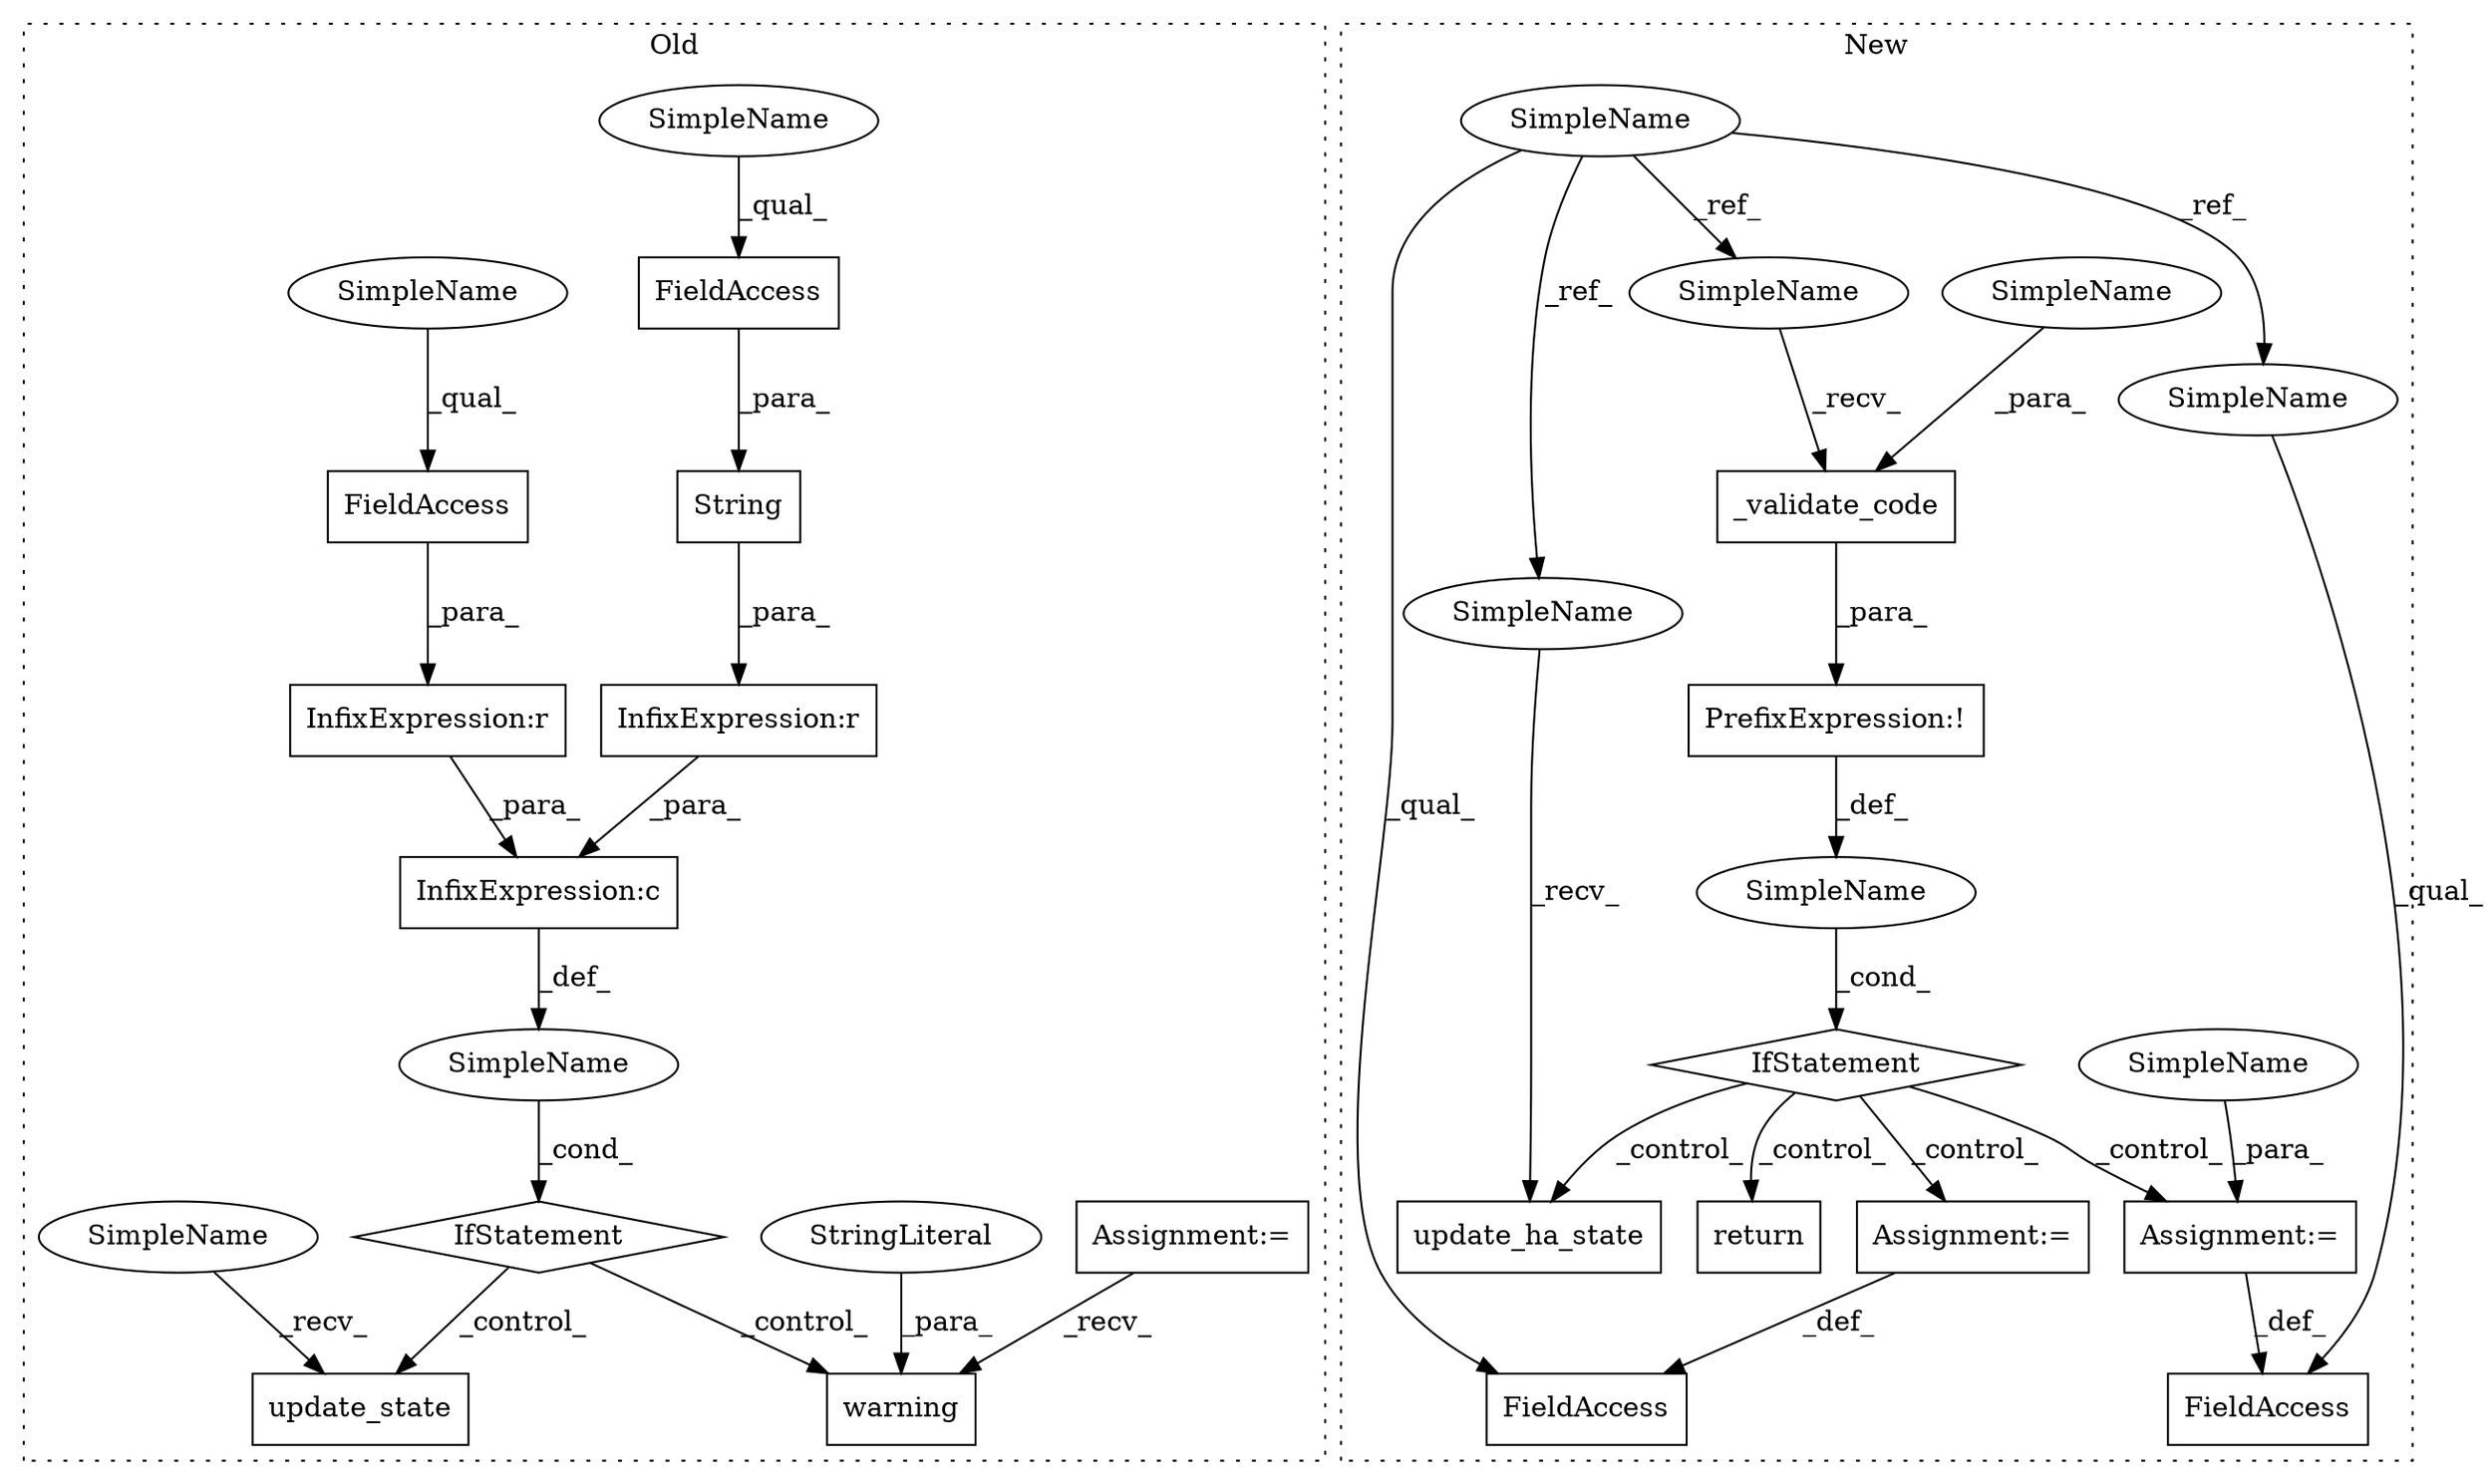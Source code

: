 digraph G {
subgraph cluster0 {
1 [label="update_state" a="32" s="2451,2506" l="13,1" shape="box"];
6 [label="FieldAccess" a="22" s="2411" l="16" shape="box"];
10 [label="InfixExpression:c" a="27" s="2406" l="4" shape="box"];
12 [label="String" a="32" s="2387,2404" l="7,1" shape="box"];
13 [label="SimpleName" a="42" s="" l="" shape="ellipse"];
14 [label="warning" a="32" s="2972,3019" l="8,1" shape="box"];
15 [label="InfixExpression:r" a="27" s="2427" l="4" shape="box"];
16 [label="InfixExpression:r" a="27" s="2383" l="4" shape="box"];
17 [label="FieldAccess" a="22" s="2394" l="10" shape="box"];
19 [label="IfStatement" a="25" s="2374,2436" l="4,2" shape="diamond"];
21 [label="StringLiteral" a="45" s="2980" l="39" shape="ellipse"];
22 [label="Assignment:=" a="7" s="2361" l="7" shape="box"];
29 [label="SimpleName" a="42" s="2446" l="4" shape="ellipse"];
30 [label="SimpleName" a="42" s="2394" l="4" shape="ellipse"];
31 [label="SimpleName" a="42" s="2411" l="4" shape="ellipse"];
label = "Old";
style="dotted";
}
subgraph cluster1 {
2 [label="update_ha_state" a="32" s="2697" l="17" shape="box"];
3 [label="SimpleName" a="42" s="2498" l="4" shape="ellipse"];
4 [label="FieldAccess" a="22" s="2601" l="11" shape="box"];
5 [label="FieldAccess" a="22" s="2641" l="14" shape="box"];
7 [label="Assignment:=" a="7" s="2655" l="1" shape="box"];
8 [label="Assignment:=" a="7" s="2612" l="1" shape="box"];
9 [label="PrefixExpression:!" a="38" s="2524" l="1" shape="box"];
11 [label="SimpleName" a="42" s="" l="" shape="ellipse"];
18 [label="_validate_code" a="32" s="2530,2572" l="15,1" shape="box"];
20 [label="IfStatement" a="25" s="2520,2573" l="4,2" shape="diamond"];
23 [label="return" a="41" s="2583" l="7" shape="box"];
24 [label="SimpleName" a="42" s="2525" l="4" shape="ellipse"];
25 [label="SimpleName" a="42" s="2601" l="4" shape="ellipse"];
26 [label="SimpleName" a="42" s="2692" l="4" shape="ellipse"];
27 [label="SimpleName" a="42" s="2613" l="22" shape="ellipse"];
28 [label="SimpleName" a="42" s="2550" l="22" shape="ellipse"];
label = "New";
style="dotted";
}
3 -> 5 [label="_qual_"];
3 -> 24 [label="_ref_"];
3 -> 26 [label="_ref_"];
3 -> 25 [label="_ref_"];
6 -> 15 [label="_para_"];
7 -> 5 [label="_def_"];
8 -> 4 [label="_def_"];
9 -> 11 [label="_def_"];
10 -> 13 [label="_def_"];
11 -> 20 [label="_cond_"];
12 -> 16 [label="_para_"];
13 -> 19 [label="_cond_"];
15 -> 10 [label="_para_"];
16 -> 10 [label="_para_"];
17 -> 12 [label="_para_"];
18 -> 9 [label="_para_"];
19 -> 14 [label="_control_"];
19 -> 1 [label="_control_"];
20 -> 2 [label="_control_"];
20 -> 23 [label="_control_"];
20 -> 8 [label="_control_"];
20 -> 7 [label="_control_"];
21 -> 14 [label="_para_"];
22 -> 14 [label="_recv_"];
24 -> 18 [label="_recv_"];
25 -> 4 [label="_qual_"];
26 -> 2 [label="_recv_"];
27 -> 8 [label="_para_"];
28 -> 18 [label="_para_"];
29 -> 1 [label="_recv_"];
30 -> 17 [label="_qual_"];
31 -> 6 [label="_qual_"];
}
